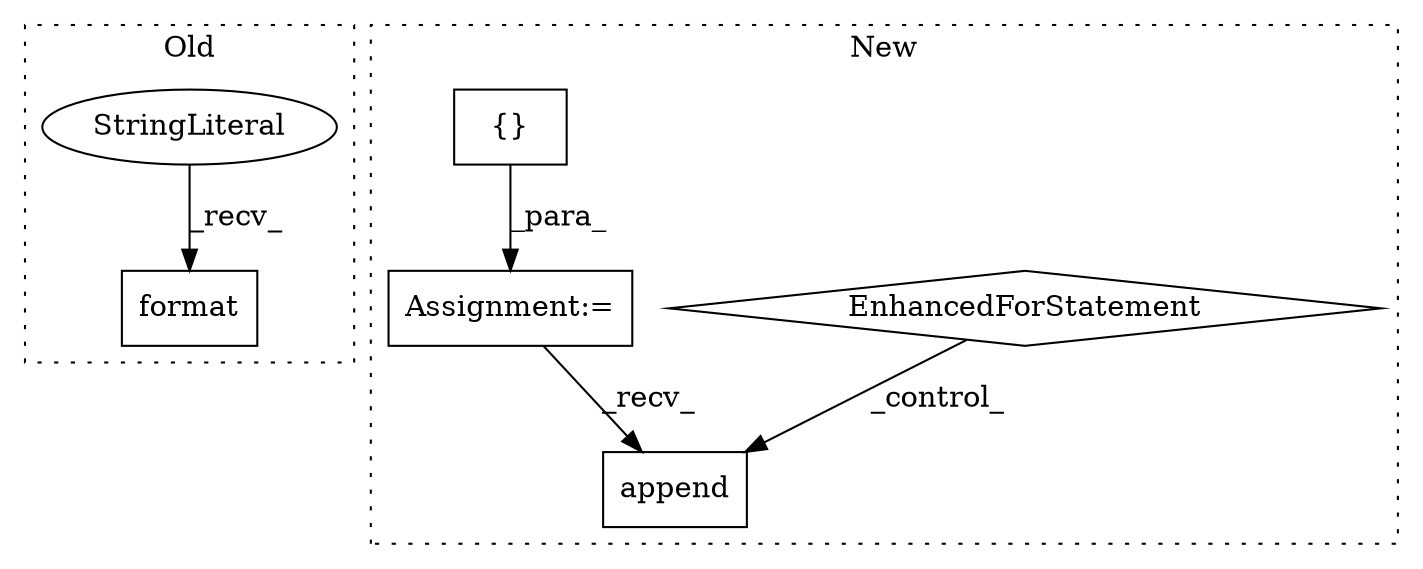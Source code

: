 digraph G {
subgraph cluster0 {
1 [label="format" a="32" s="2151,2199" l="7,1" shape="box"];
3 [label="StringLiteral" a="45" s="2140" l="10" shape="ellipse"];
label = "Old";
style="dotted";
}
subgraph cluster1 {
2 [label="append" a="32" s="1710,1728" l="7,1" shape="box"];
4 [label="Assignment:=" a="7" s="1482" l="1" shape="box"];
5 [label="EnhancedForStatement" a="70" s="1500,1573" l="53,2" shape="diamond"];
6 [label="{}" a="4" s="1492" l="2" shape="box"];
label = "New";
style="dotted";
}
3 -> 1 [label="_recv_"];
4 -> 2 [label="_recv_"];
5 -> 2 [label="_control_"];
6 -> 4 [label="_para_"];
}